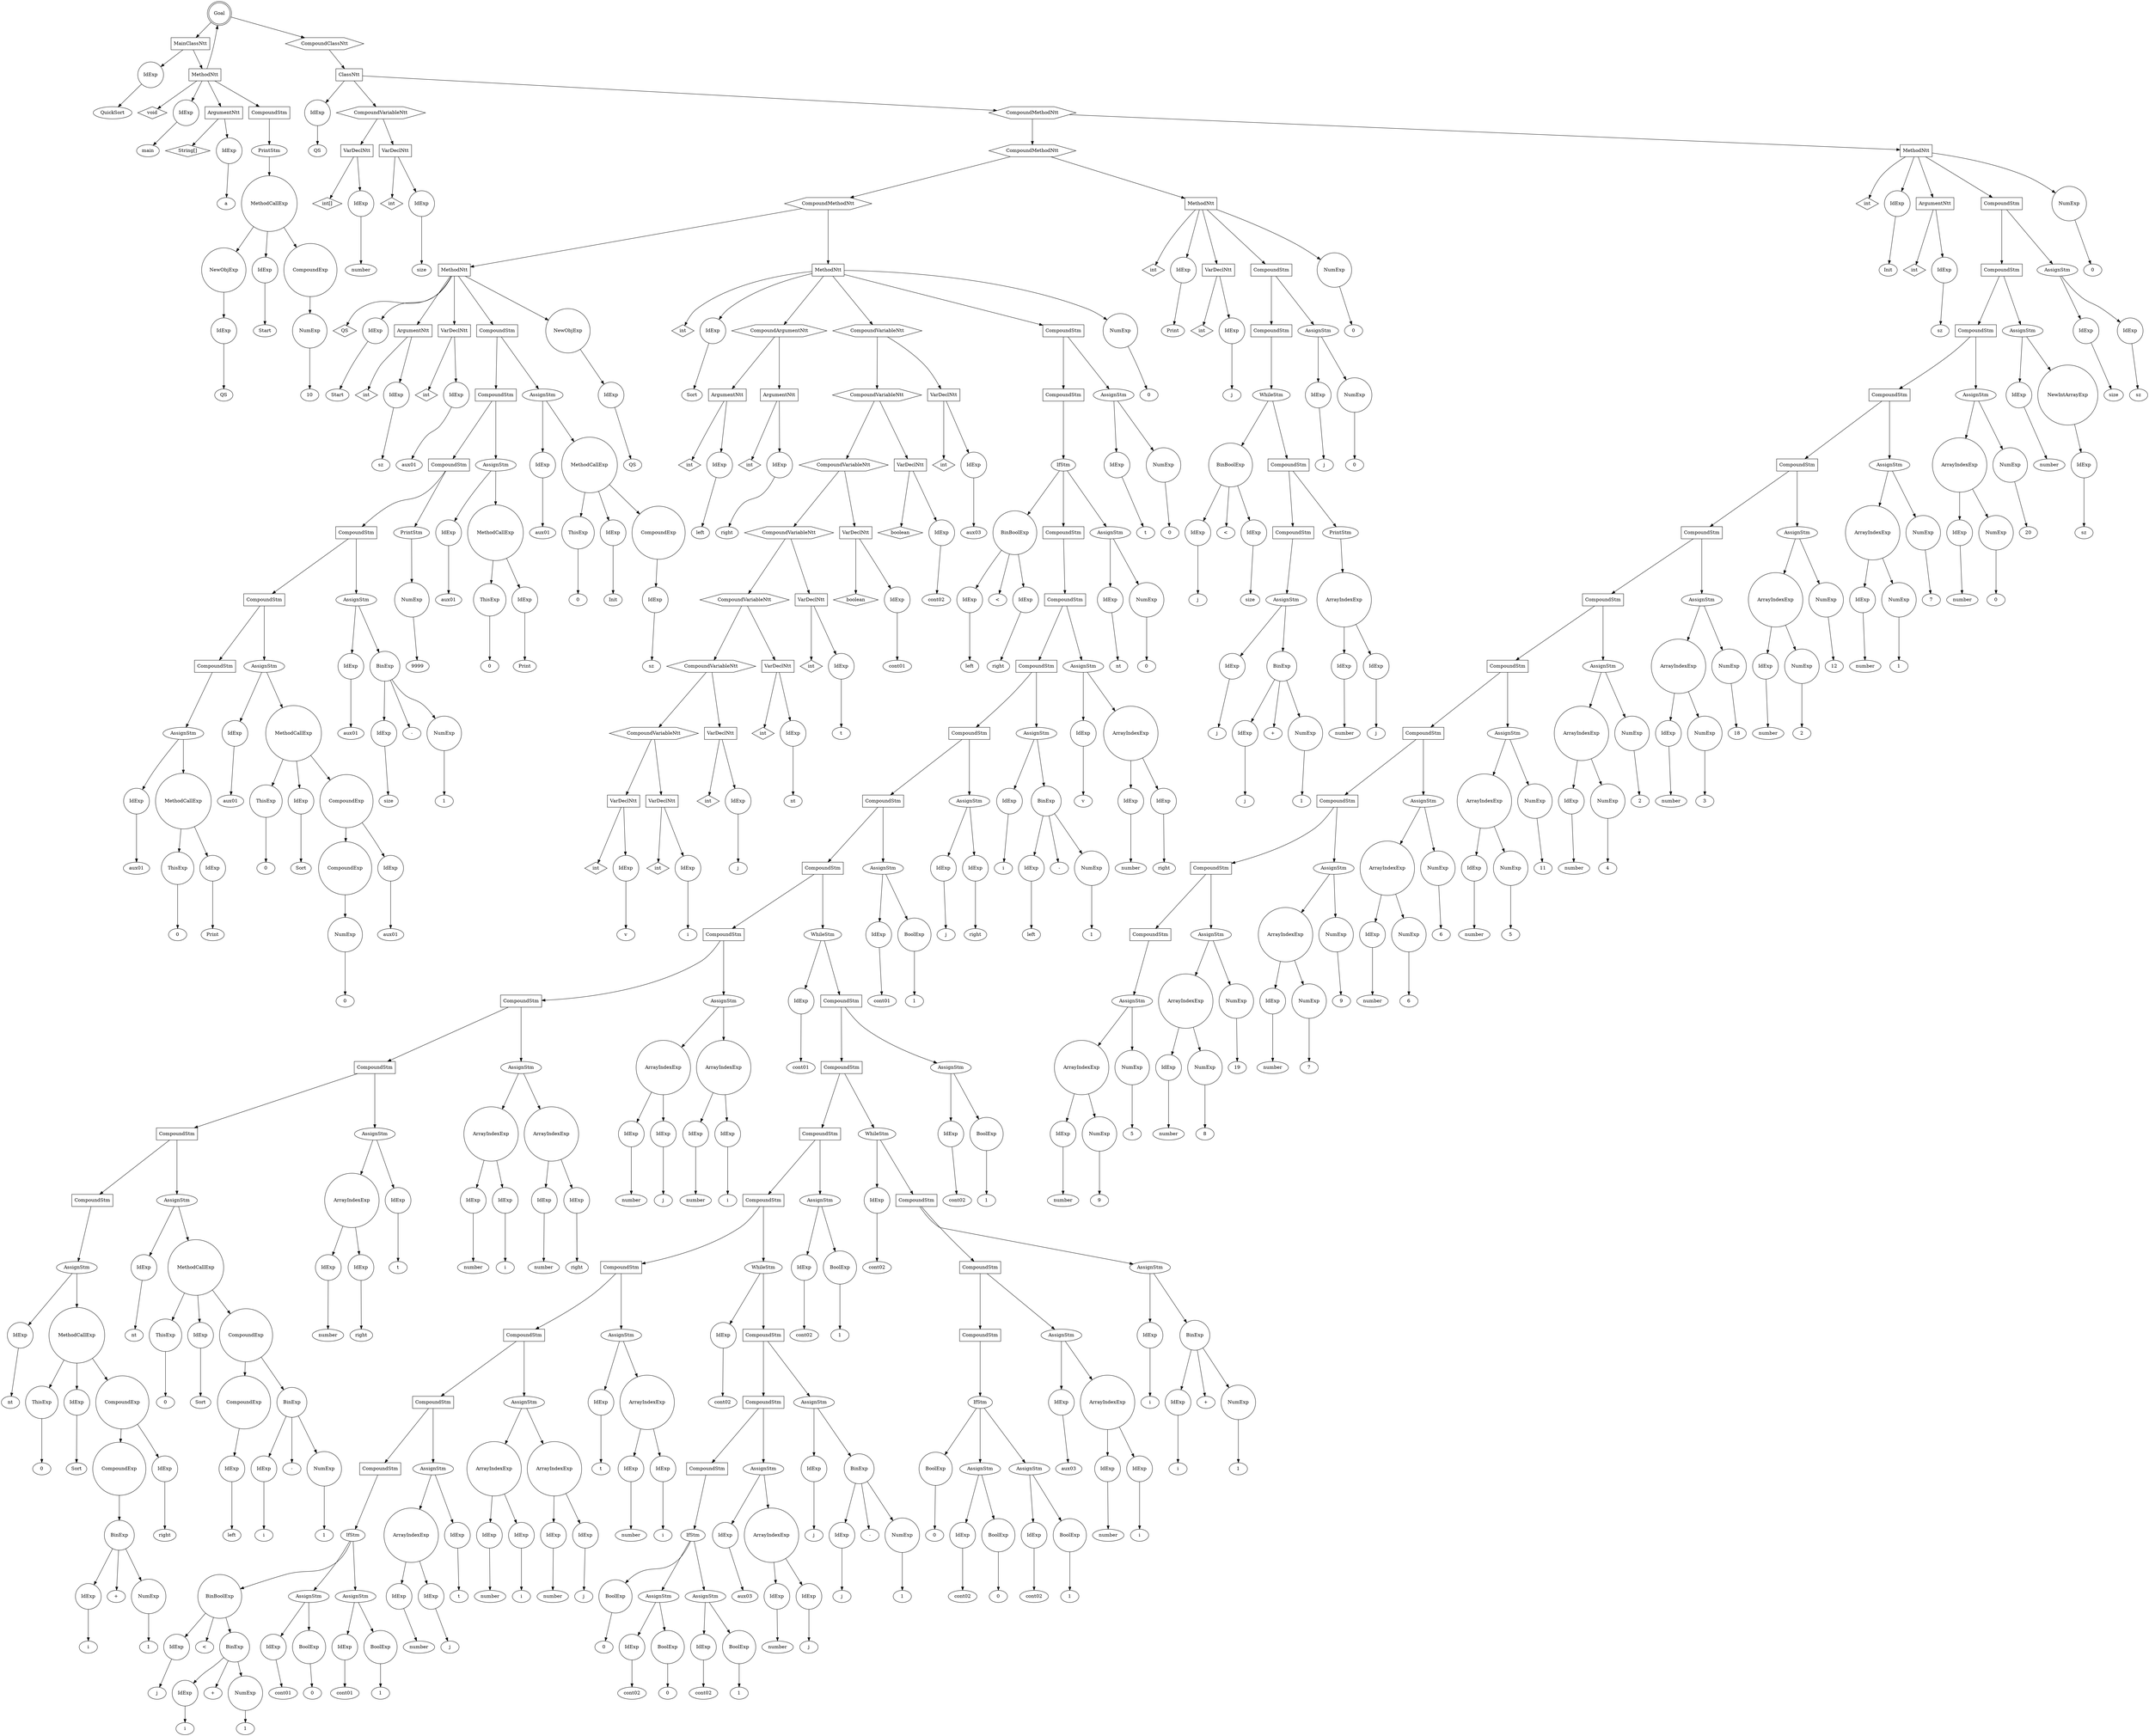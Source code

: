 digraph my_graph {
-1261416656;
-1261416656[label = "Goal", shape = "doublecircle"];
-1261416656->-1261434512;
-1261434512[label = "MainClassNtt", shape = "box"];
-1261434512->-1261434080
-1261434080[label = "IdExp", shape = "circle"];
-1261434080->-1261434064;
-1261434064[label = "QuickSort"];
-1261434512->-1250949296;
-1250949296[label = "MethodNtt", shape = "box"];
-1250949296->-1261434560;
-1261434560[label = "void", shape = "diamond" ];
-1250949296->-1261434608
-1261434608[label = "IdExp", shape = "circle"];
-1261434608->-1261434592;
-1261434592[label = "main"];
-1250949296->-1261434704;
-1261434704[label = "ArgumentNtt", shape = "box"];
-1261434704->-1261434656;
-1261434656[label = "String[]", shape = "diamond" ];
-1261434704->-1261434128
-1261434128[label = "IdExp", shape = "circle"];
-1261434128->-1261434112;
-1261434112[label = "a"];
-1250949296->-1261434464;
-1261434464[label = "CompoundStm", shape = "polygon"];
-1261434464->-1259338736;
-1259338736[label = "PrintStm", shape = "ellipse"];
-1259338736->-1261434416
-1261434416[label = "MethodCallExp", shape = "circle"];
-1261434416->-1261434224
-1261434224[label = "NewObjExp", shape = "circle"];
-1261434224->-1261434176
-1261434176[label = "IdExp", shape = "circle"];
-1261434176->-1261434160;
-1261434160[label = "QS"];
-1261434416->-1261434272
-1261434272[label = "IdExp", shape = "circle"];
-1261434272->-1261434256;
-1261434256[label = "Start"];
-1261434416->-1261434368;
-1261434368[label = "CompoundExp", shape = "circle"];
-1261434368->-1261434320
-1261434320[label = "NumExp", shape = "circle"];
-1261434320->-1261434304;
-1261434304[label = "10"];
-1250949296->-1261416656->-1261416608;
-1261416608[label = "CompoundClassNtt", shape = "hexagon"];
-1261416608->-1261416560;
-1261416560[label = "ClassNtt", shape = "box"];
-1261416560->-1261434896
-1261434896[label = "IdExp", shape = "circle"];
-1261434896->-1261434880;
-1261434880[label = "QS"];
-1261416560->-1261435280;
-1261435280[label = "CompoundVariableNtt", shape = "hexagon"];
-1261435280->-1261435040;
-1261435040[label = "VarDeclNtt", shape = "box"];
-1261435040->-1261434944;
-1261434944[label = "int[]", shape = "diamond" ];
-1261435040->-1261434992
-1261434992[label = "IdExp", shape = "circle"];
-1261434992->-1261434976;
-1261434976[label = "number"];
-1261435280->-1261435232;
-1261435232[label = "VarDeclNtt", shape = "box"];
-1261435232->-1261435136;
-1261435136[label = "int", shape = "diamond" ];
-1261435232->-1261435184
-1261435184[label = "IdExp", shape = "circle"];
-1261435184->-1261435168;
-1261435168[label = "size"];
-1261416560->-1261416512;
-1261416512[label = "CompoundMethodNtt", shape = "hexagon"];
-1261416512->-1261418960;
-1261418960[label = "CompoundMethodNtt", shape = "hexagon"];
-1261418960->-1261423808;
-1261423808[label = "CompoundMethodNtt", shape = "hexagon"];
-1261423808->-1250949808;
-1250949808[label = "MethodNtt", shape = "box"];
-1250949808->-1261435376;
-1261435376[label = "QS", shape = "diamond" ];
-1250949808->-1261435424
-1261435424[label = "IdExp", shape = "circle"];
-1261435424->-1261435408;
-1261435408[label = "Start"];
-1250949808->-1261435568;
-1261435568[label = "ArgumentNtt", shape = "box"];
-1261435568->-1261435472;
-1261435472[label = "int", shape = "diamond" ];
-1261435568->-1261435520
-1261435520[label = "IdExp", shape = "circle"];
-1261435520->-1261435504;
-1261435504[label = "sz"];
-1250949808->-1261435760;
-1261435760[label = "VarDeclNtt", shape = "box"];
-1261435760->-1261435664;
-1261435664[label = "int", shape = "diamond" ];
-1261435760->-1261435712
-1261435712[label = "IdExp", shape = "circle"];
-1261435712->-1261435696;
-1261435696[label = "aux01"];
-1250949808->-1261431488;
-1261431488[label = "CompoundStm", shape = "polygon"];
-1261431488->-1261431440;
-1261431440[label = "CompoundStm", shape = "polygon"];
-1261431440->-1261431392;
-1261431392[label = "CompoundStm", shape = "polygon"];
-1261431392->-1261431344;
-1261431344[label = "CompoundStm", shape = "polygon"];
-1261431344->-1261431296;
-1261431296[label = "CompoundStm", shape = "polygon"];
-1261431296->-1261431248;
-1261431248[label = "CompoundStm", shape = "polygon"];
-1261431248->-1261431200;
-1261431200[label = "AssignStm", shape = "ellipse"];
-1261431200->-1261431008
-1261431008[label = "IdExp", shape = "circle"];
-1261431008->-1261430992;
-1261430992[label = "aux01"];
-1261431200->-1261431152
-1261431152[label = "MethodCallExp", shape = "circle"];
-1261431152->-1261431056
-1261431056[label = "ThisExp", shape = "circle"];
-1261431056->-1261431040;
-1261431040[label = "0"];
-1261431152->-1261431104
-1261431104[label = "IdExp", shape = "circle"];
-1261431104->-1261431088;
-1261431088[label = "Print"];
-1261431296->-1261430960;
-1261430960[label = "AssignStm", shape = "ellipse"];
-1261430960->-1261436720
-1261436720[label = "IdExp", shape = "circle"];
-1261436720->-1261436704;
-1261436704[label = "aux01"];
-1261430960->-1261430912
-1261430912[label = "MethodCallExp", shape = "circle"];
-1261430912->-1261436768
-1261436768[label = "ThisExp", shape = "circle"];
-1261436768->-1261436752;
-1261436752[label = "0"];
-1261430912->-1261436816
-1261436816[label = "IdExp", shape = "circle"];
-1261436816->-1261436800;
-1261436800[label = "Sort"];
-1261430912->-1261430864;
-1261430864[label = "CompoundExp", shape = "circle"];
-1261430864->-1261436912;
-1261436912[label = "CompoundExp", shape = "circle"];
-1261436912->-1261436864
-1261436864[label = "NumExp", shape = "circle"];
-1261436864->-1261436848;
-1261436848[label = "0"];
-1261430864->-1261430816
-1261430816[label = "IdExp", shape = "circle"];
-1261430816->-1261430800;
-1261430800[label = "aux01"];
-1261431344->-1261436672;
-1261436672[label = "AssignStm", shape = "ellipse"];
-1261436672->-1261436480
-1261436480[label = "IdExp", shape = "circle"];
-1261436480->-1261436464;
-1261436464[label = "aux01"];
-1261436672->-1261436624;
-1261436624[label = "BinExp", shape = "circle"];
-1261436624->-1261436528
-1261436528[label = "IdExp", shape = "circle"];
-1261436528->-1261436512;
-1261436512[label = "size"];
-1261436624->-1261436600;
-1261436600[label = "-" ];
-1261436624->-1261436576
-1261436576[label = "NumExp", shape = "circle"];
-1261436576->-1261436560;
-1261436560[label = "1"];
-1261431392->-1259339600;
-1259339600[label = "PrintStm", shape = "ellipse"];
-1259339600->-1261436432
-1261436432[label = "NumExp", shape = "circle"];
-1261436432->-1261436416;
-1261436416[label = "9999"];
-1261431440->-1261436384;
-1261436384[label = "AssignStm", shape = "ellipse"];
-1261436384->-1261436192
-1261436192[label = "IdExp", shape = "circle"];
-1261436192->-1261436176;
-1261436176[label = "aux01"];
-1261436384->-1261436336
-1261436336[label = "MethodCallExp", shape = "circle"];
-1261436336->-1261436240
-1261436240[label = "ThisExp", shape = "circle"];
-1261436240->-1261436224;
-1261436224[label = "0"];
-1261436336->-1261436288
-1261436288[label = "IdExp", shape = "circle"];
-1261436288->-1261436272;
-1261436272[label = "Print"];
-1261431488->-1261436144;
-1261436144[label = "AssignStm", shape = "ellipse"];
-1261436144->-1261435856
-1261435856[label = "IdExp", shape = "circle"];
-1261435856->-1261435840;
-1261435840[label = "aux01"];
-1261436144->-1261436096
-1261436096[label = "MethodCallExp", shape = "circle"];
-1261436096->-1261435904
-1261435904[label = "ThisExp", shape = "circle"];
-1261435904->-1261435888;
-1261435888[label = "0"];
-1261436096->-1261435952
-1261435952[label = "IdExp", shape = "circle"];
-1261435952->-1261435936;
-1261435936[label = "Init"];
-1261436096->-1261436048;
-1261436048[label = "CompoundExp", shape = "circle"];
-1261436048->-1261436000
-1261436000[label = "IdExp", shape = "circle"];
-1261436000->-1261435984;
-1261435984[label = "sz"];
-1250949808->-1261431584
-1261431584[label = "NewObjExp", shape = "circle"];
-1261431584->-1261431536
-1261431536[label = "IdExp", shape = "circle"];
-1261431536->-1261431520;
-1261431520[label = "QS"];
-1261423808->-1250950512;
-1250950512[label = "MethodNtt", shape = "box"];
-1250950512->-1261431680;
-1261431680[label = "int", shape = "diamond" ];
-1250950512->-1261431728
-1261431728[label = "IdExp", shape = "circle"];
-1261431728->-1261431712;
-1261431712[label = "Sort"];
-1250950512->-1261432112;
-1261432112[label = "CompoundArgumentNtt", shape = "hexagon"];
-1261432112->-1261431872;
-1261431872[label = "ArgumentNtt", shape = "box"];
-1261431872->-1261431776;
-1261431776[label = "int", shape = "diamond" ];
-1261431872->-1261431824
-1261431824[label = "IdExp", shape = "circle"];
-1261431824->-1261431808;
-1261431808[label = "left"];
-1261432112->-1261432064;
-1261432064[label = "ArgumentNtt", shape = "box"];
-1261432064->-1261431968;
-1261431968[label = "int", shape = "diamond" ];
-1261432064->-1261432016
-1261432016[label = "IdExp", shape = "circle"];
-1261432016->-1261432000;
-1261432000[label = "right"];
-1250950512->-1261433648;
-1261433648[label = "CompoundVariableNtt", shape = "hexagon"];
-1261433648->-1261433456;
-1261433456[label = "CompoundVariableNtt", shape = "hexagon"];
-1261433456->-1261433264;
-1261433264[label = "CompoundVariableNtt", shape = "hexagon"];
-1261433264->-1261433072;
-1261433072[label = "CompoundVariableNtt", shape = "hexagon"];
-1261433072->-1261432880;
-1261432880[label = "CompoundVariableNtt", shape = "hexagon"];
-1261432880->-1261432688;
-1261432688[label = "CompoundVariableNtt", shape = "hexagon"];
-1261432688->-1261432496;
-1261432496[label = "CompoundVariableNtt", shape = "hexagon"];
-1261432496->-1261432256;
-1261432256[label = "VarDeclNtt", shape = "box"];
-1261432256->-1261432160;
-1261432160[label = "int", shape = "diamond" ];
-1261432256->-1261432208
-1261432208[label = "IdExp", shape = "circle"];
-1261432208->-1261432192;
-1261432192[label = "v"];
-1261432496->-1261432448;
-1261432448[label = "VarDeclNtt", shape = "box"];
-1261432448->-1261432352;
-1261432352[label = "int", shape = "diamond" ];
-1261432448->-1261432400
-1261432400[label = "IdExp", shape = "circle"];
-1261432400->-1261432384;
-1261432384[label = "i"];
-1261432688->-1261432640;
-1261432640[label = "VarDeclNtt", shape = "box"];
-1261432640->-1261432544;
-1261432544[label = "int", shape = "diamond" ];
-1261432640->-1261432592
-1261432592[label = "IdExp", shape = "circle"];
-1261432592->-1261432576;
-1261432576[label = "j"];
-1261432880->-1261432832;
-1261432832[label = "VarDeclNtt", shape = "box"];
-1261432832->-1261432736;
-1261432736[label = "int", shape = "diamond" ];
-1261432832->-1261432784
-1261432784[label = "IdExp", shape = "circle"];
-1261432784->-1261432768;
-1261432768[label = "nt"];
-1261433072->-1261433024;
-1261433024[label = "VarDeclNtt", shape = "box"];
-1261433024->-1261432928;
-1261432928[label = "int", shape = "diamond" ];
-1261433024->-1261432976
-1261432976[label = "IdExp", shape = "circle"];
-1261432976->-1261432960;
-1261432960[label = "t"];
-1261433264->-1261433216;
-1261433216[label = "VarDeclNtt", shape = "box"];
-1261433216->-1261433120;
-1261433120[label = "boolean", shape = "diamond" ];
-1261433216->-1261433168
-1261433168[label = "IdExp", shape = "circle"];
-1261433168->-1261433152;
-1261433152[label = "cont01"];
-1261433456->-1261433408;
-1261433408[label = "VarDeclNtt", shape = "box"];
-1261433408->-1261433312;
-1261433312[label = "boolean", shape = "diamond" ];
-1261433408->-1261433360
-1261433360[label = "IdExp", shape = "circle"];
-1261433360->-1261433344;
-1261433344[label = "cont02"];
-1261433648->-1261433600;
-1261433600[label = "VarDeclNtt", shape = "box"];
-1261433600->-1261433504;
-1261433504[label = "int", shape = "diamond" ];
-1261433600->-1261433552
-1261433552[label = "IdExp", shape = "circle"];
-1261433552->-1261433536;
-1261433536[label = "aux03"];
-1250950512->-1261423712;
-1261423712[label = "CompoundStm", shape = "polygon"];
-1261423712->-1261423664;
-1261423664[label = "CompoundStm", shape = "polygon"];
-1261423664->-1261423616;
-1261423616[label = "IfStm", shape = "ellipse"];
-1261423616->-1261427792;
-1261427792[label = "BinBoolExp", shape = "circle"];
-1261427792->-1261433840
-1261433840[label = "IdExp", shape = "circle"];
-1261433840->-1261433824;
-1261433824[label = "left"];
-1261427792->-1261427768;
-1261427768[label = "<" ];
-1261427792->-1261427744
-1261427744[label = "IdExp", shape = "circle"];
-1261427744->-1261427728;
-1261427728[label = "right"];
-1261423616->-1261423424;
-1261423424[label = "CompoundStm", shape = "polygon"];
-1261423424->-1261423376;
-1261423376[label = "CompoundStm", shape = "polygon"];
-1261423376->-1261423328;
-1261423328[label = "CompoundStm", shape = "polygon"];
-1261423328->-1261423280;
-1261423280[label = "CompoundStm", shape = "polygon"];
-1261423280->-1261423232;
-1261423232[label = "CompoundStm", shape = "polygon"];
-1261423232->-1261423184;
-1261423184[label = "CompoundStm", shape = "polygon"];
-1261423184->-1261423136;
-1261423136[label = "CompoundStm", shape = "polygon"];
-1261423136->-1261423088;
-1261423088[label = "CompoundStm", shape = "polygon"];
-1261423088->-1261423040;
-1261423040[label = "CompoundStm", shape = "polygon"];
-1261423040->-1261422992;
-1261422992[label = "CompoundStm", shape = "polygon"];
-1261422992->-1261422944;
-1261422944[label = "CompoundStm", shape = "polygon"];
-1261422944->-1261422896;
-1261422896[label = "AssignStm", shape = "ellipse"];
-1261422896->-1261422416
-1261422416[label = "IdExp", shape = "circle"];
-1261422416->-1261422400;
-1261422400[label = "nt"];
-1261422896->-1261422848
-1261422848[label = "MethodCallExp", shape = "circle"];
-1261422848->-1261422464
-1261422464[label = "ThisExp", shape = "circle"];
-1261422464->-1261422448;
-1261422448[label = "0"];
-1261422848->-1261422512
-1261422512[label = "IdExp", shape = "circle"];
-1261422512->-1261422496;
-1261422496[label = "Sort"];
-1261422848->-1261422800;
-1261422800[label = "CompoundExp", shape = "circle"];
-1261422800->-1261422704;
-1261422704[label = "CompoundExp", shape = "circle"];
-1261422704->-1261422656;
-1261422656[label = "BinExp", shape = "circle"];
-1261422656->-1261422560
-1261422560[label = "IdExp", shape = "circle"];
-1261422560->-1261422544;
-1261422544[label = "i"];
-1261422656->-1261422632;
-1261422632[label = "+" ];
-1261422656->-1261422608
-1261422608[label = "NumExp", shape = "circle"];
-1261422608->-1261422592;
-1261422592[label = "1"];
-1261422800->-1261422752
-1261422752[label = "IdExp", shape = "circle"];
-1261422752->-1261422736;
-1261422736[label = "right"];
-1261422992->-1261422368;
-1261422368[label = "AssignStm", shape = "ellipse"];
-1261422368->-1261421888
-1261421888[label = "IdExp", shape = "circle"];
-1261421888->-1261421872;
-1261421872[label = "nt"];
-1261422368->-1261422320
-1261422320[label = "MethodCallExp", shape = "circle"];
-1261422320->-1261421936
-1261421936[label = "ThisExp", shape = "circle"];
-1261421936->-1261421920;
-1261421920[label = "0"];
-1261422320->-1261421984
-1261421984[label = "IdExp", shape = "circle"];
-1261421984->-1261421968;
-1261421968[label = "Sort"];
-1261422320->-1261422272;
-1261422272[label = "CompoundExp", shape = "circle"];
-1261422272->-1261422080;
-1261422080[label = "CompoundExp", shape = "circle"];
-1261422080->-1261422032
-1261422032[label = "IdExp", shape = "circle"];
-1261422032->-1261422016;
-1261422016[label = "left"];
-1261422272->-1261422224;
-1261422224[label = "BinExp", shape = "circle"];
-1261422224->-1261422128
-1261422128[label = "IdExp", shape = "circle"];
-1261422128->-1261422112;
-1261422112[label = "i"];
-1261422224->-1261422200;
-1261422200[label = "-" ];
-1261422224->-1261422176
-1261422176[label = "NumExp", shape = "circle"];
-1261422176->-1261422160;
-1261422160[label = "1"];
-1261423040->-1261421840;
-1261421840[label = "AssignStm", shape = "ellipse"];
-1261421840->-1261421744
-1261421744[label = "ArrayIndexExp", shape = "circle"];
-1261421744->-1261421648
-1261421648[label = "IdExp", shape = "circle"];
-1261421648->-1261421632;
-1261421632[label = "number"];
-1261421744->-1261421696
-1261421696[label = "IdExp", shape = "circle"];
-1261421696->-1261421680;
-1261421680[label = "right"];
-1261421840->-1261421792
-1261421792[label = "IdExp", shape = "circle"];
-1261421792->-1261421776;
-1261421776[label = "t"];
-1261423088->-1261421600;
-1261421600[label = "AssignStm", shape = "ellipse"];
-1261421600->-1261427552
-1261427552[label = "ArrayIndexExp", shape = "circle"];
-1261427552->-1261427456
-1261427456[label = "IdExp", shape = "circle"];
-1261427456->-1261427440;
-1261427440[label = "number"];
-1261427552->-1261427504
-1261427504[label = "IdExp", shape = "circle"];
-1261427504->-1261427488;
-1261427488[label = "i"];
-1261421600->-1261427696
-1261427696[label = "ArrayIndexExp", shape = "circle"];
-1261427696->-1261427600
-1261427600[label = "IdExp", shape = "circle"];
-1261427600->-1261427584;
-1261427584[label = "number"];
-1261427696->-1261427648
-1261427648[label = "IdExp", shape = "circle"];
-1261427648->-1261427632;
-1261427632[label = "right"];
-1261423136->-1261427408;
-1261427408[label = "AssignStm", shape = "ellipse"];
-1261427408->-1261427216
-1261427216[label = "ArrayIndexExp", shape = "circle"];
-1261427216->-1261427120
-1261427120[label = "IdExp", shape = "circle"];
-1261427120->-1261427104;
-1261427104[label = "number"];
-1261427216->-1261427168
-1261427168[label = "IdExp", shape = "circle"];
-1261427168->-1261427152;
-1261427152[label = "j"];
-1261427408->-1261427360
-1261427360[label = "ArrayIndexExp", shape = "circle"];
-1261427360->-1261427264
-1261427264[label = "IdExp", shape = "circle"];
-1261427264->-1261427248;
-1261427248[label = "number"];
-1261427360->-1261427312
-1261427312[label = "IdExp", shape = "circle"];
-1261427312->-1261427296;
-1261427296[label = "i"];
-1261423184->-1261427072;
-1261427072[label = "WhileStm", shape = "ellipse"];
-1261427072->-1261428608
-1261428608[label = "IdExp", shape = "circle"];
-1261428608->-1261428592;
-1261428592[label = "cont01"];
-1261427072->-1261427024;
-1261427024[label = "CompoundStm", shape = "polygon"];
-1261427024->-1261426976;
-1261426976[label = "CompoundStm", shape = "polygon"];
-1261426976->-1261426928;
-1261426928[label = "CompoundStm", shape = "polygon"];
-1261426928->-1261426880;
-1261426880[label = "CompoundStm", shape = "polygon"];
-1261426880->-1261426832;
-1261426832[label = "CompoundStm", shape = "polygon"];
-1261426832->-1261426784;
-1261426784[label = "CompoundStm", shape = "polygon"];
-1261426784->-1261426736;
-1261426736[label = "CompoundStm", shape = "polygon"];
-1261426736->-1261426688;
-1261426688[label = "CompoundStm", shape = "polygon"];
-1261426688->-1261426640;
-1261426640[label = "IfStm", shape = "ellipse"];
-1261426640->-1261426304;
-1261426304[label = "BinBoolExp", shape = "circle"];
-1261426304->-1261426112
-1261426112[label = "IdExp", shape = "circle"];
-1261426112->-1261426096;
-1261426096[label = "j"];
-1261426304->-1261426280;
-1261426280[label = "<" ];
-1261426304->-1261426256;
-1261426256[label = "BinExp", shape = "circle"];
-1261426256->-1261426160
-1261426160[label = "IdExp", shape = "circle"];
-1261426160->-1261426144;
-1261426144[label = "i"];
-1261426256->-1261426232;
-1261426232[label = "+" ];
-1261426256->-1261426208
-1261426208[label = "NumExp", shape = "circle"];
-1261426208->-1261426192;
-1261426192[label = "1"];
-1261426640->-1261426448;
-1261426448[label = "AssignStm", shape = "ellipse"];
-1261426448->-1261426352
-1261426352[label = "IdExp", shape = "circle"];
-1261426352->-1261426336;
-1261426336[label = "cont01"];
-1261426448->-1261426400
-1261426400[label = "BoolExp", shape = "circle"];
-1261426400->-1261426384;
-1261426384[label = "0"];
-1261426640->-1261426592;
-1261426592[label = "AssignStm", shape = "ellipse"];
-1261426592->-1261426496
-1261426496[label = "IdExp", shape = "circle"];
-1261426496->-1261426480;
-1261426480[label = "cont01"];
-1261426592->-1261426544
-1261426544[label = "BoolExp", shape = "circle"];
-1261426544->-1261426528;
-1261426528[label = "1"];
-1261426736->-1261426064;
-1261426064[label = "AssignStm", shape = "ellipse"];
-1261426064->-1261425968
-1261425968[label = "ArrayIndexExp", shape = "circle"];
-1261425968->-1261425872
-1261425872[label = "IdExp", shape = "circle"];
-1261425872->-1261425856;
-1261425856[label = "number"];
-1261425968->-1261425920
-1261425920[label = "IdExp", shape = "circle"];
-1261425920->-1261425904;
-1261425904[label = "j"];
-1261426064->-1261426016
-1261426016[label = "IdExp", shape = "circle"];
-1261426016->-1261426000;
-1261426000[label = "t"];
-1261426784->-1261425824;
-1261425824[label = "AssignStm", shape = "ellipse"];
-1261425824->-1261425632
-1261425632[label = "ArrayIndexExp", shape = "circle"];
-1261425632->-1261425536
-1261425536[label = "IdExp", shape = "circle"];
-1261425536->-1261425520;
-1261425520[label = "number"];
-1261425632->-1261425584
-1261425584[label = "IdExp", shape = "circle"];
-1261425584->-1261425568;
-1261425568[label = "i"];
-1261425824->-1261425776
-1261425776[label = "ArrayIndexExp", shape = "circle"];
-1261425776->-1261425680
-1261425680[label = "IdExp", shape = "circle"];
-1261425680->-1261425664;
-1261425664[label = "number"];
-1261425776->-1261425728
-1261425728[label = "IdExp", shape = "circle"];
-1261425728->-1261425712;
-1261425712[label = "j"];
-1261426832->-1261425488;
-1261425488[label = "AssignStm", shape = "ellipse"];
-1261425488->-1261425296
-1261425296[label = "IdExp", shape = "circle"];
-1261425296->-1261425280;
-1261425280[label = "t"];
-1261425488->-1261425440
-1261425440[label = "ArrayIndexExp", shape = "circle"];
-1261425440->-1261425344
-1261425344[label = "IdExp", shape = "circle"];
-1261425344->-1261425328;
-1261425328[label = "number"];
-1261425440->-1261425392
-1261425392[label = "IdExp", shape = "circle"];
-1261425392->-1261425376;
-1261425376[label = "i"];
-1261426880->-1261425248;
-1261425248[label = "WhileStm", shape = "ellipse"];
-1261425248->-1261430192
-1261430192[label = "IdExp", shape = "circle"];
-1261430192->-1261430176;
-1261430176[label = "cont02"];
-1261425248->-1261425200;
-1261425200[label = "CompoundStm", shape = "polygon"];
-1261425200->-1261425152;
-1261425152[label = "CompoundStm", shape = "polygon"];
-1261425152->-1261425104;
-1261425104[label = "CompoundStm", shape = "polygon"];
-1261425104->-1261425056;
-1261425056[label = "IfStm", shape = "ellipse"];
-1261425056->-1261424720
-1261424720[label = "BoolExp", shape = "circle"];
-1261424720->-1261424704;
-1261424704[label = "0"];
-1261425056->-1261424864;
-1261424864[label = "AssignStm", shape = "ellipse"];
-1261424864->-1261424768
-1261424768[label = "IdExp", shape = "circle"];
-1261424768->-1261424752;
-1261424752[label = "cont02"];
-1261424864->-1261424816
-1261424816[label = "BoolExp", shape = "circle"];
-1261424816->-1261424800;
-1261424800[label = "0"];
-1261425056->-1261425008;
-1261425008[label = "AssignStm", shape = "ellipse"];
-1261425008->-1261424912
-1261424912[label = "IdExp", shape = "circle"];
-1261424912->-1261424896;
-1261424896[label = "cont02"];
-1261425008->-1261424960
-1261424960[label = "BoolExp", shape = "circle"];
-1261424960->-1261424944;
-1261424944[label = "1"];
-1261425152->-1261430672;
-1261430672[label = "AssignStm", shape = "ellipse"];
-1261430672->-1261430480
-1261430480[label = "IdExp", shape = "circle"];
-1261430480->-1261430464;
-1261430464[label = "aux03"];
-1261430672->-1261430624
-1261430624[label = "ArrayIndexExp", shape = "circle"];
-1261430624->-1261430528
-1261430528[label = "IdExp", shape = "circle"];
-1261430528->-1261430512;
-1261430512[label = "number"];
-1261430624->-1261430576
-1261430576[label = "IdExp", shape = "circle"];
-1261430576->-1261430560;
-1261430560[label = "j"];
-1261425200->-1261430432;
-1261430432[label = "AssignStm", shape = "ellipse"];
-1261430432->-1261430240
-1261430240[label = "IdExp", shape = "circle"];
-1261430240->-1261430224;
-1261430224[label = "j"];
-1261430432->-1261430384;
-1261430384[label = "BinExp", shape = "circle"];
-1261430384->-1261430288
-1261430288[label = "IdExp", shape = "circle"];
-1261430288->-1261430272;
-1261430272[label = "j"];
-1261430384->-1261430360;
-1261430360[label = "-" ];
-1261430384->-1261430336
-1261430336[label = "NumExp", shape = "circle"];
-1261430336->-1261430320;
-1261430320[label = "1"];
-1261426928->-1261430144;
-1261430144[label = "AssignStm", shape = "ellipse"];
-1261430144->-1261430048
-1261430048[label = "IdExp", shape = "circle"];
-1261430048->-1261430032;
-1261430032[label = "cont02"];
-1261430144->-1261430096
-1261430096[label = "BoolExp", shape = "circle"];
-1261430096->-1261430080;
-1261430080[label = "1"];
-1261426976->-1261430000;
-1261430000[label = "WhileStm", shape = "ellipse"];
-1261430000->-1261428800
-1261428800[label = "IdExp", shape = "circle"];
-1261428800->-1261428784;
-1261428784[label = "cont02"];
-1261430000->-1261429952;
-1261429952[label = "CompoundStm", shape = "polygon"];
-1261429952->-1261429904;
-1261429904[label = "CompoundStm", shape = "polygon"];
-1261429904->-1261429856;
-1261429856[label = "CompoundStm", shape = "polygon"];
-1261429856->-1261429808;
-1261429808[label = "IfStm", shape = "ellipse"];
-1261429808->-1261429472
-1261429472[label = "BoolExp", shape = "circle"];
-1261429472->-1261429456;
-1261429456[label = "0"];
-1261429808->-1261429616;
-1261429616[label = "AssignStm", shape = "ellipse"];
-1261429616->-1261429520
-1261429520[label = "IdExp", shape = "circle"];
-1261429520->-1261429504;
-1261429504[label = "cont02"];
-1261429616->-1261429568
-1261429568[label = "BoolExp", shape = "circle"];
-1261429568->-1261429552;
-1261429552[label = "0"];
-1261429808->-1261429760;
-1261429760[label = "AssignStm", shape = "ellipse"];
-1261429760->-1261429664
-1261429664[label = "IdExp", shape = "circle"];
-1261429664->-1261429648;
-1261429648[label = "cont02"];
-1261429760->-1261429712
-1261429712[label = "BoolExp", shape = "circle"];
-1261429712->-1261429696;
-1261429696[label = "1"];
-1261429904->-1261429280;
-1261429280[label = "AssignStm", shape = "ellipse"];
-1261429280->-1261429088
-1261429088[label = "IdExp", shape = "circle"];
-1261429088->-1261429072;
-1261429072[label = "aux03"];
-1261429280->-1261429232
-1261429232[label = "ArrayIndexExp", shape = "circle"];
-1261429232->-1261429136
-1261429136[label = "IdExp", shape = "circle"];
-1261429136->-1261429120;
-1261429120[label = "number"];
-1261429232->-1261429184
-1261429184[label = "IdExp", shape = "circle"];
-1261429184->-1261429168;
-1261429168[label = "i"];
-1261429952->-1261429040;
-1261429040[label = "AssignStm", shape = "ellipse"];
-1261429040->-1261428848
-1261428848[label = "IdExp", shape = "circle"];
-1261428848->-1261428832;
-1261428832[label = "i"];
-1261429040->-1261428992;
-1261428992[label = "BinExp", shape = "circle"];
-1261428992->-1261428896
-1261428896[label = "IdExp", shape = "circle"];
-1261428896->-1261428880;
-1261428880[label = "i"];
-1261428992->-1261428968;
-1261428968[label = "+" ];
-1261428992->-1261428944
-1261428944[label = "NumExp", shape = "circle"];
-1261428944->-1261428928;
-1261428928[label = "1"];
-1261427024->-1261428752;
-1261428752[label = "AssignStm", shape = "ellipse"];
-1261428752->-1261428656
-1261428656[label = "IdExp", shape = "circle"];
-1261428656->-1261428640;
-1261428640[label = "cont02"];
-1261428752->-1261428704
-1261428704[label = "BoolExp", shape = "circle"];
-1261428704->-1261428688;
-1261428688[label = "1"];
-1261423232->-1261428560;
-1261428560[label = "AssignStm", shape = "ellipse"];
-1261428560->-1261428464
-1261428464[label = "IdExp", shape = "circle"];
-1261428464->-1261428448;
-1261428448[label = "cont01"];
-1261428560->-1261428512
-1261428512[label = "BoolExp", shape = "circle"];
-1261428512->-1261428496;
-1261428496[label = "1"];
-1261423280->-1261428416;
-1261428416[label = "AssignStm", shape = "ellipse"];
-1261428416->-1261428320
-1261428320[label = "IdExp", shape = "circle"];
-1261428320->-1261428304;
-1261428304[label = "j"];
-1261428416->-1261428368
-1261428368[label = "IdExp", shape = "circle"];
-1261428368->-1261428352;
-1261428352[label = "right"];
-1261423328->-1261428272;
-1261428272[label = "AssignStm", shape = "ellipse"];
-1261428272->-1261428080
-1261428080[label = "IdExp", shape = "circle"];
-1261428080->-1261428064;
-1261428064[label = "i"];
-1261428272->-1261428224;
-1261428224[label = "BinExp", shape = "circle"];
-1261428224->-1261428128
-1261428128[label = "IdExp", shape = "circle"];
-1261428128->-1261428112;
-1261428112[label = "left"];
-1261428224->-1261428200;
-1261428200[label = "-" ];
-1261428224->-1261428176
-1261428176[label = "NumExp", shape = "circle"];
-1261428176->-1261428160;
-1261428160[label = "1"];
-1261423376->-1261428032;
-1261428032[label = "AssignStm", shape = "ellipse"];
-1261428032->-1261427840
-1261427840[label = "IdExp", shape = "circle"];
-1261427840->-1261427824;
-1261427824[label = "v"];
-1261428032->-1261427984
-1261427984[label = "ArrayIndexExp", shape = "circle"];
-1261427984->-1261427888
-1261427888[label = "IdExp", shape = "circle"];
-1261427888->-1261427872;
-1261427872[label = "number"];
-1261427984->-1261427936
-1261427936[label = "IdExp", shape = "circle"];
-1261427936->-1261427920;
-1261427920[label = "right"];
-1261423616->-1261423568;
-1261423568[label = "AssignStm", shape = "ellipse"];
-1261423568->-1261423472
-1261423472[label = "IdExp", shape = "circle"];
-1261423472->-1261423456;
-1261423456[label = "nt"];
-1261423568->-1261423520
-1261423520[label = "NumExp", shape = "circle"];
-1261423520->-1261423504;
-1261423504[label = "0"];
-1261423712->-1261433792;
-1261433792[label = "AssignStm", shape = "ellipse"];
-1261433792->-1261433696
-1261433696[label = "IdExp", shape = "circle"];
-1261433696->-1261433680;
-1261433680[label = "t"];
-1261433792->-1261433744
-1261433744[label = "NumExp", shape = "circle"];
-1261433744->-1261433728;
-1261433728[label = "0"];
-1250950512->-1261423760
-1261423760[label = "NumExp", shape = "circle"];
-1261423760->-1261423744;
-1261423744[label = "0"];
-1261418960->-1250950576;
-1250950576[label = "MethodNtt", shape = "box"];
-1250950576->-1261423856;
-1261423856[label = "int", shape = "diamond" ];
-1250950576->-1261423904
-1261423904[label = "IdExp", shape = "circle"];
-1261423904->-1261423888;
-1261423888[label = "Print"];
-1250950576->-1261424048;
-1261424048[label = "VarDeclNtt", shape = "box"];
-1261424048->-1261423952;
-1261423952[label = "int", shape = "diamond" ];
-1261424048->-1261424000
-1261424000[label = "IdExp", shape = "circle"];
-1261424000->-1261423984;
-1261423984[label = "j"];
-1250950576->-1261418864;
-1261418864[label = "CompoundStm", shape = "polygon"];
-1261418864->-1261418816;
-1261418816[label = "CompoundStm", shape = "polygon"];
-1261418816->-1261418768;
-1261418768[label = "WhileStm", shape = "ellipse"];
-1261418768->-1261424384;
-1261424384[label = "BinBoolExp", shape = "circle"];
-1261424384->-1261424288
-1261424288[label = "IdExp", shape = "circle"];
-1261424288->-1261424272;
-1261424272[label = "j"];
-1261424384->-1261424360;
-1261424360[label = "<" ];
-1261424384->-1261424336
-1261424336[label = "IdExp", shape = "circle"];
-1261424336->-1261424320;
-1261424320[label = "size"];
-1261418768->-1261418720;
-1261418720[label = "CompoundStm", shape = "polygon"];
-1261418720->-1261418672;
-1261418672[label = "CompoundStm", shape = "polygon"];
-1261418672->-1261418624;
-1261418624[label = "AssignStm", shape = "ellipse"];
-1261418624->-1261424576
-1261424576[label = "IdExp", shape = "circle"];
-1261424576->-1261424560;
-1261424560[label = "j"];
-1261418624->-1261418576;
-1261418576[label = "BinExp", shape = "circle"];
-1261418576->-1261424624
-1261424624[label = "IdExp", shape = "circle"];
-1261424624->-1261424608;
-1261424608[label = "j"];
-1261418576->-1261418552;
-1261418552[label = "+" ];
-1261418576->-1261418528
-1261418528[label = "NumExp", shape = "circle"];
-1261418528->-1261418512;
-1261418512[label = "1"];
-1261418720->-1259335216;
-1259335216[label = "PrintStm", shape = "ellipse"];
-1259335216->-1261424528
-1261424528[label = "ArrayIndexExp", shape = "circle"];
-1261424528->-1261424432
-1261424432[label = "IdExp", shape = "circle"];
-1261424432->-1261424416;
-1261424416[label = "number"];
-1261424528->-1261424480
-1261424480[label = "IdExp", shape = "circle"];
-1261424480->-1261424464;
-1261424464[label = "j"];
-1261418864->-1261424240;
-1261424240[label = "AssignStm", shape = "ellipse"];
-1261424240->-1261424144
-1261424144[label = "IdExp", shape = "circle"];
-1261424144->-1261424128;
-1261424128[label = "j"];
-1261424240->-1261424192
-1261424192[label = "NumExp", shape = "circle"];
-1261424192->-1261424176;
-1261424176[label = "0"];
-1250950576->-1261418912
-1261418912[label = "NumExp", shape = "circle"];
-1261418912->-1261418896;
-1261418896[label = "0"];
-1261416512->-1250950640;
-1250950640[label = "MethodNtt", shape = "box"];
-1250950640->-1261419008;
-1261419008[label = "int", shape = "diamond" ];
-1250950640->-1261419056
-1261419056[label = "IdExp", shape = "circle"];
-1261419056->-1261419040;
-1261419040[label = "Init"];
-1250950640->-1261419200;
-1261419200[label = "ArgumentNtt", shape = "box"];
-1261419200->-1261419104;
-1261419104[label = "int", shape = "diamond" ];
-1261419200->-1261419152
-1261419152[label = "IdExp", shape = "circle"];
-1261419152->-1261419136;
-1261419136[label = "sz"];
-1250950640->-1261416416;
-1261416416[label = "CompoundStm", shape = "polygon"];
-1261416416->-1261416368;
-1261416368[label = "CompoundStm", shape = "polygon"];
-1261416368->-1261416320;
-1261416320[label = "CompoundStm", shape = "polygon"];
-1261416320->-1261416272;
-1261416272[label = "CompoundStm", shape = "polygon"];
-1261416272->-1261416224;
-1261416224[label = "CompoundStm", shape = "polygon"];
-1261416224->-1261416176;
-1261416176[label = "CompoundStm", shape = "polygon"];
-1261416176->-1261416128;
-1261416128[label = "CompoundStm", shape = "polygon"];
-1261416128->-1261416080;
-1261416080[label = "CompoundStm", shape = "polygon"];
-1261416080->-1261416032;
-1261416032[label = "CompoundStm", shape = "polygon"];
-1261416032->-1261415984;
-1261415984[label = "CompoundStm", shape = "polygon"];
-1261415984->-1261415936;
-1261415936[label = "CompoundStm", shape = "polygon"];
-1261415936->-1261415888;
-1261415888[label = "CompoundStm", shape = "polygon"];
-1261415888->-1261415840;
-1261415840[label = "AssignStm", shape = "ellipse"];
-1261415840->-1261415744
-1261415744[label = "ArrayIndexExp", shape = "circle"];
-1261415744->-1261415648
-1261415648[label = "IdExp", shape = "circle"];
-1261415648->-1261415632;
-1261415632[label = "number"];
-1261415744->-1261415696
-1261415696[label = "NumExp", shape = "circle"];
-1261415696->-1261415680;
-1261415680[label = "9"];
-1261415840->-1261415792
-1261415792[label = "NumExp", shape = "circle"];
-1261415792->-1261415776;
-1261415776[label = "5"];
-1261415936->-1261415600;
-1261415600[label = "AssignStm", shape = "ellipse"];
-1261415600->-1261415504
-1261415504[label = "ArrayIndexExp", shape = "circle"];
-1261415504->-1261421552
-1261421552[label = "IdExp", shape = "circle"];
-1261421552->-1261421536;
-1261421536[label = "number"];
-1261415504->-1261415456
-1261415456[label = "NumExp", shape = "circle"];
-1261415456->-1261415440;
-1261415440[label = "8"];
-1261415600->-1261415552
-1261415552[label = "NumExp", shape = "circle"];
-1261415552->-1261415536;
-1261415536[label = "19"];
-1261415984->-1261421504;
-1261421504[label = "AssignStm", shape = "ellipse"];
-1261421504->-1261421408
-1261421408[label = "ArrayIndexExp", shape = "circle"];
-1261421408->-1261421312
-1261421312[label = "IdExp", shape = "circle"];
-1261421312->-1261421296;
-1261421296[label = "number"];
-1261421408->-1261421360
-1261421360[label = "NumExp", shape = "circle"];
-1261421360->-1261421344;
-1261421344[label = "7"];
-1261421504->-1261421456
-1261421456[label = "NumExp", shape = "circle"];
-1261421456->-1261421440;
-1261421440[label = "9"];
-1261416032->-1261421264;
-1261421264[label = "AssignStm", shape = "ellipse"];
-1261421264->-1261421168
-1261421168[label = "ArrayIndexExp", shape = "circle"];
-1261421168->-1261421072
-1261421072[label = "IdExp", shape = "circle"];
-1261421072->-1261421056;
-1261421056[label = "number"];
-1261421168->-1261421120
-1261421120[label = "NumExp", shape = "circle"];
-1261421120->-1261421104;
-1261421104[label = "6"];
-1261421264->-1261421216
-1261421216[label = "NumExp", shape = "circle"];
-1261421216->-1261421200;
-1261421200[label = "6"];
-1261416080->-1261421024;
-1261421024[label = "AssignStm", shape = "ellipse"];
-1261421024->-1261420928
-1261420928[label = "ArrayIndexExp", shape = "circle"];
-1261420928->-1261420832
-1261420832[label = "IdExp", shape = "circle"];
-1261420832->-1261420816;
-1261420816[label = "number"];
-1261420928->-1261420880
-1261420880[label = "NumExp", shape = "circle"];
-1261420880->-1261420864;
-1261420864[label = "5"];
-1261421024->-1261420976
-1261420976[label = "NumExp", shape = "circle"];
-1261420976->-1261420960;
-1261420960[label = "11"];
-1261416128->-1261420784;
-1261420784[label = "AssignStm", shape = "ellipse"];
-1261420784->-1261420688
-1261420688[label = "ArrayIndexExp", shape = "circle"];
-1261420688->-1261420592
-1261420592[label = "IdExp", shape = "circle"];
-1261420592->-1261420576;
-1261420576[label = "number"];
-1261420688->-1261420640
-1261420640[label = "NumExp", shape = "circle"];
-1261420640->-1261420624;
-1261420624[label = "4"];
-1261420784->-1261420736
-1261420736[label = "NumExp", shape = "circle"];
-1261420736->-1261420720;
-1261420720[label = "2"];
-1261416176->-1261420544;
-1261420544[label = "AssignStm", shape = "ellipse"];
-1261420544->-1261420448
-1261420448[label = "ArrayIndexExp", shape = "circle"];
-1261420448->-1261420352
-1261420352[label = "IdExp", shape = "circle"];
-1261420352->-1261420336;
-1261420336[label = "number"];
-1261420448->-1261420400
-1261420400[label = "NumExp", shape = "circle"];
-1261420400->-1261420384;
-1261420384[label = "3"];
-1261420544->-1261420496
-1261420496[label = "NumExp", shape = "circle"];
-1261420496->-1261420480;
-1261420480[label = "18"];
-1261416224->-1261420304;
-1261420304[label = "AssignStm", shape = "ellipse"];
-1261420304->-1261420208
-1261420208[label = "ArrayIndexExp", shape = "circle"];
-1261420208->-1261420112
-1261420112[label = "IdExp", shape = "circle"];
-1261420112->-1261420096;
-1261420096[label = "number"];
-1261420208->-1261420160
-1261420160[label = "NumExp", shape = "circle"];
-1261420160->-1261420144;
-1261420144[label = "2"];
-1261420304->-1261420256
-1261420256[label = "NumExp", shape = "circle"];
-1261420256->-1261420240;
-1261420240[label = "12"];
-1261416272->-1261420064;
-1261420064[label = "AssignStm", shape = "ellipse"];
-1261420064->-1261419968
-1261419968[label = "ArrayIndexExp", shape = "circle"];
-1261419968->-1261419872
-1261419872[label = "IdExp", shape = "circle"];
-1261419872->-1261419856;
-1261419856[label = "number"];
-1261419968->-1261419920
-1261419920[label = "NumExp", shape = "circle"];
-1261419920->-1261419904;
-1261419904[label = "1"];
-1261420064->-1261420016
-1261420016[label = "NumExp", shape = "circle"];
-1261420016->-1261420000;
-1261420000[label = "7"];
-1261416320->-1261419824;
-1261419824[label = "AssignStm", shape = "ellipse"];
-1261419824->-1261419728
-1261419728[label = "ArrayIndexExp", shape = "circle"];
-1261419728->-1261419632
-1261419632[label = "IdExp", shape = "circle"];
-1261419632->-1261419616;
-1261419616[label = "number"];
-1261419728->-1261419680
-1261419680[label = "NumExp", shape = "circle"];
-1261419680->-1261419664;
-1261419664[label = "0"];
-1261419824->-1261419776
-1261419776[label = "NumExp", shape = "circle"];
-1261419776->-1261419760;
-1261419760[label = "20"];
-1261416368->-1261419584;
-1261419584[label = "AssignStm", shape = "ellipse"];
-1261419584->-1261419440
-1261419440[label = "IdExp", shape = "circle"];
-1261419440->-1261419424;
-1261419424[label = "number"];
-1261419584->-1261419536
-1261419536[label = "NewIntArrayExp", shape = "circle"];
-1261419536->-1261419488
-1261419488[label = "IdExp", shape = "circle"];
-1261419488->-1261419472;
-1261419472[label = "sz"];
-1261416416->-1261419392;
-1261419392[label = "AssignStm", shape = "ellipse"];
-1261419392->-1261419296
-1261419296[label = "IdExp", shape = "circle"];
-1261419296->-1261419280;
-1261419280[label = "size"];
-1261419392->-1261419344
-1261419344[label = "IdExp", shape = "circle"];
-1261419344->-1261419328;
-1261419328[label = "sz"];
-1250950640->-1261416464
-1261416464[label = "NumExp", shape = "circle"];
-1261416464->-1261416448;
-1261416448[label = "0"];

}